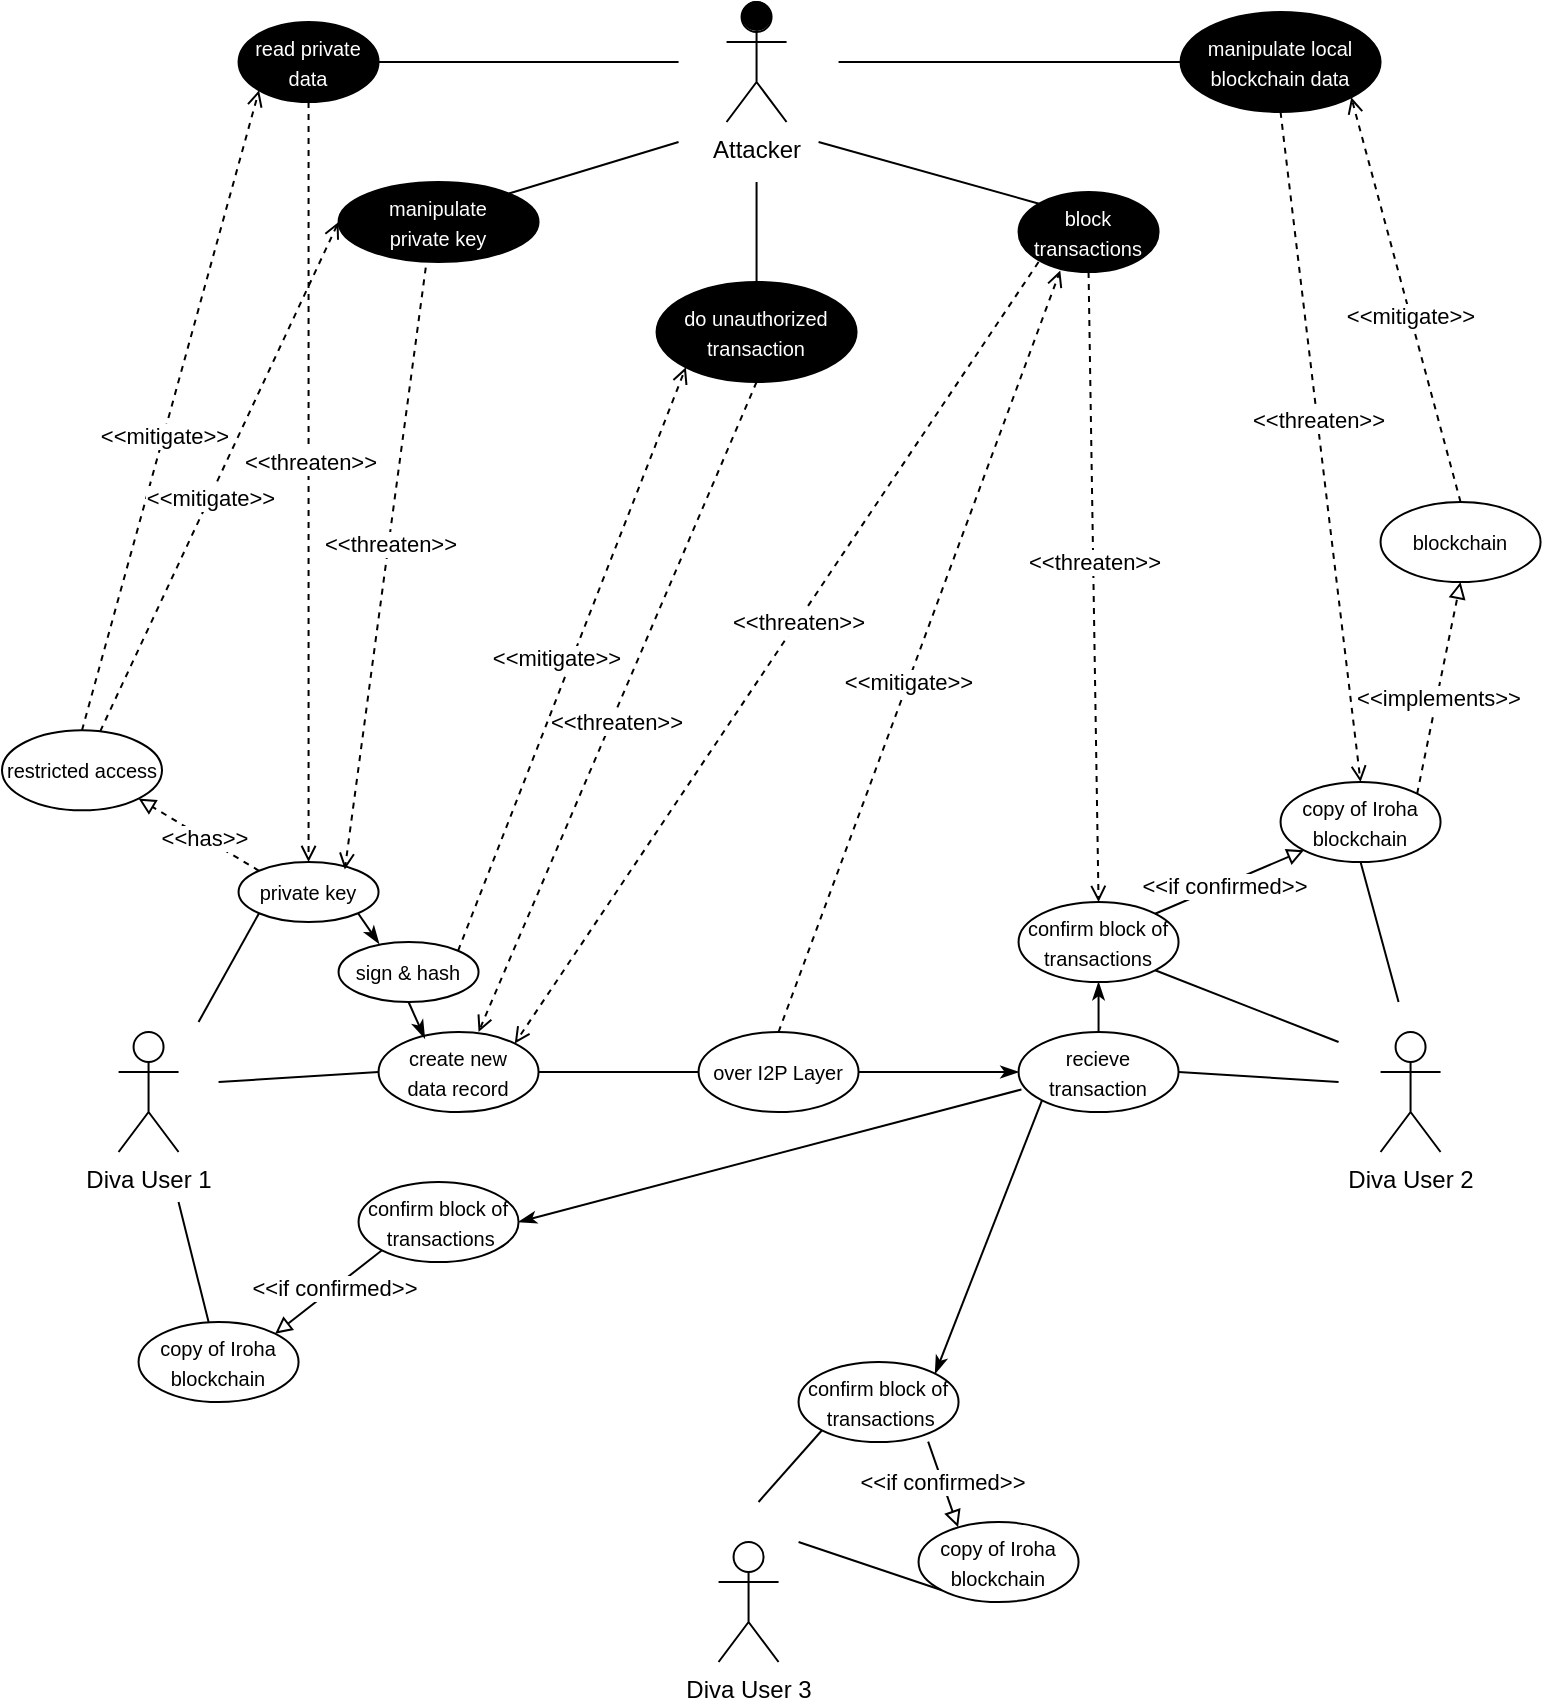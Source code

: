 <mxfile version="14.5.1" type="device"><diagram id="zhg6EChYt9wpAwBTIwBs" name="Page-1"><mxGraphModel dx="1718" dy="986" grid="1" gridSize="10" guides="1" tooltips="1" connect="1" arrows="1" fold="1" page="1" pageScale="1" pageWidth="827" pageHeight="1169" math="0" shadow="0"><root><mxCell id="0"/><mxCell id="1" parent="0"/><mxCell id="JpMrWSjULacvrmjF1_fq-1" value="Diva User 1" style="shape=umlActor;verticalLabelPosition=bottom;verticalAlign=top;html=1;outlineConnect=0;" parent="1" vertex="1"><mxGeometry x="88.28" y="555" width="30" height="60" as="geometry"/></mxCell><mxCell id="JpMrWSjULacvrmjF1_fq-10" value="" style="group" parent="1" vertex="1" connectable="0"><mxGeometry x="392.28" y="40" width="30" height="60" as="geometry"/></mxCell><mxCell id="JpMrWSjULacvrmjF1_fq-3" value="Attacker" style="shape=umlActor;verticalLabelPosition=bottom;verticalAlign=top;html=1;outlineConnect=0;" parent="JpMrWSjULacvrmjF1_fq-10" vertex="1"><mxGeometry width="30" height="60" as="geometry"/></mxCell><mxCell id="JpMrWSjULacvrmjF1_fq-9" value="" style="ellipse;whiteSpace=wrap;html=1;aspect=fixed;fillColor=#000000;" parent="JpMrWSjULacvrmjF1_fq-10" vertex="1"><mxGeometry x="8" width="14" height="14" as="geometry"/></mxCell><mxCell id="JpMrWSjULacvrmjF1_fq-11" value="&lt;span style=&quot;font-size: 10px&quot;&gt;private key&lt;/span&gt;" style="ellipse;whiteSpace=wrap;html=1;fillColor=#FFFFFF;" parent="1" vertex="1"><mxGeometry x="148.28" y="470" width="70" height="30" as="geometry"/></mxCell><mxCell id="JpMrWSjULacvrmjF1_fq-12" value="&lt;span style=&quot;font-size: 10px&quot;&gt;copy of Iroha blockchain&lt;/span&gt;" style="ellipse;whiteSpace=wrap;html=1;fillColor=#FFFFFF;" parent="1" vertex="1"><mxGeometry x="98.28" y="700" width="80" height="40" as="geometry"/></mxCell><mxCell id="JpMrWSjULacvrmjF1_fq-13" value="" style="endArrow=none;html=1;entryX=0;entryY=1;entryDx=0;entryDy=0;" parent="1" target="JpMrWSjULacvrmjF1_fq-11" edge="1"><mxGeometry width="50" height="50" relative="1" as="geometry"><mxPoint x="128.28" y="550" as="sourcePoint"/><mxPoint x="508.28" y="525" as="targetPoint"/></mxGeometry></mxCell><mxCell id="JpMrWSjULacvrmjF1_fq-14" value="" style="endArrow=none;html=1;" parent="1" target="JpMrWSjULacvrmjF1_fq-12" edge="1"><mxGeometry width="50" height="50" relative="1" as="geometry"><mxPoint x="118.28" y="640" as="sourcePoint"/><mxPoint x="113.28" y="495" as="targetPoint"/></mxGeometry></mxCell><mxCell id="JpMrWSjULacvrmjF1_fq-15" value="" style="endArrow=none;html=1;exitX=1;exitY=0.5;exitDx=0;exitDy=0;" parent="1" source="JpMrWSjULacvrmjF1_fq-56" edge="1"><mxGeometry width="50" height="50" relative="1" as="geometry"><mxPoint x="218.28" y="70.0" as="sourcePoint"/><mxPoint x="368.28" y="70" as="targetPoint"/></mxGeometry></mxCell><mxCell id="JpMrWSjULacvrmjF1_fq-18" value="" style="endArrow=none;html=1;exitX=1;exitY=0;exitDx=0;exitDy=0;" parent="1" source="JpMrWSjULacvrmjF1_fq-57" edge="1"><mxGeometry width="50" height="50" relative="1" as="geometry"><mxPoint x="273.853" y="143.994" as="sourcePoint"/><mxPoint x="368.28" y="110" as="targetPoint"/></mxGeometry></mxCell><mxCell id="JpMrWSjULacvrmjF1_fq-20" value="" style="endArrow=none;html=1;exitX=0;exitY=0.5;exitDx=0;exitDy=0;" parent="1" source="JpMrWSjULacvrmjF1_fq-58" edge="1"><mxGeometry width="50" height="50" relative="1" as="geometry"><mxPoint x="338.28" y="180" as="sourcePoint"/><mxPoint x="448.28" y="70" as="targetPoint"/></mxGeometry></mxCell><mxCell id="JpMrWSjULacvrmjF1_fq-23" value="" style="endArrow=none;html=1;exitX=0.5;exitY=0;exitDx=0;exitDy=0;" parent="1" source="JpMrWSjULacvrmjF1_fq-59" edge="1"><mxGeometry width="50" height="50" relative="1" as="geometry"><mxPoint x="348.28" y="190" as="sourcePoint"/><mxPoint x="407.28" y="130" as="targetPoint"/></mxGeometry></mxCell><mxCell id="JpMrWSjULacvrmjF1_fq-25" value="&lt;span style=&quot;font-size: 10px&quot;&gt;block transactions&lt;/span&gt;" style="ellipse;whiteSpace=wrap;html=1;fillColor=#000000;fontColor=#FFFFFF;" parent="1" vertex="1"><mxGeometry x="538.28" y="135" width="70" height="40" as="geometry"/></mxCell><mxCell id="JpMrWSjULacvrmjF1_fq-26" value="" style="endArrow=none;html=1;exitX=0;exitY=0;exitDx=0;exitDy=0;" parent="1" source="JpMrWSjULacvrmjF1_fq-25" edge="1"><mxGeometry width="50" height="50" relative="1" as="geometry"><mxPoint x="283.853" y="153.994" as="sourcePoint"/><mxPoint x="438.28" y="110" as="targetPoint"/></mxGeometry></mxCell><mxCell id="JpMrWSjULacvrmjF1_fq-27" value="Diva User 2" style="shape=umlActor;verticalLabelPosition=bottom;verticalAlign=top;html=1;outlineConnect=0;" parent="1" vertex="1"><mxGeometry x="719.28" y="555" width="30" height="60" as="geometry"/></mxCell><mxCell id="JpMrWSjULacvrmjF1_fq-29" value="&lt;span style=&quot;font-size: 10px&quot;&gt;copy of Iroha blockchain&lt;/span&gt;" style="ellipse;whiteSpace=wrap;html=1;fillColor=#FFFFFF;" parent="1" vertex="1"><mxGeometry x="669.28" y="430" width="80" height="40" as="geometry"/></mxCell><mxCell id="JpMrWSjULacvrmjF1_fq-31" value="" style="endArrow=none;html=1;entryX=0.5;entryY=1;entryDx=0;entryDy=0;" parent="1" target="JpMrWSjULacvrmjF1_fq-29" edge="1"><mxGeometry width="50" height="50" relative="1" as="geometry"><mxPoint x="728.28" y="540" as="sourcePoint"/><mxPoint x="744.28" y="495" as="targetPoint"/></mxGeometry></mxCell><mxCell id="JpMrWSjULacvrmjF1_fq-33" value="&lt;span style=&quot;font-size: 10px&quot;&gt;recieve transaction&lt;/span&gt;" style="ellipse;whiteSpace=wrap;html=1;fillColor=#FFFFFF;" parent="1" vertex="1"><mxGeometry x="538.28" y="555" width="80" height="40" as="geometry"/></mxCell><mxCell id="JpMrWSjULacvrmjF1_fq-34" value="" style="endArrow=none;html=1;entryX=1;entryY=0.5;entryDx=0;entryDy=0;" parent="1" target="JpMrWSjULacvrmjF1_fq-33" edge="1"><mxGeometry width="50" height="50" relative="1" as="geometry"><mxPoint x="698.28" y="580" as="sourcePoint"/><mxPoint x="656.564" y="529.142" as="targetPoint"/></mxGeometry></mxCell><mxCell id="JpMrWSjULacvrmjF1_fq-35" value="&lt;span style=&quot;font-size: 10px&quot;&gt;create new &lt;br&gt;data record&lt;/span&gt;" style="ellipse;whiteSpace=wrap;html=1;fillColor=#FFFFFF;" parent="1" vertex="1"><mxGeometry x="218.28" y="555" width="80" height="40" as="geometry"/></mxCell><mxCell id="JpMrWSjULacvrmjF1_fq-36" value="" style="endArrow=none;html=1;entryX=0;entryY=0.5;entryDx=0;entryDy=0;" parent="1" target="JpMrWSjULacvrmjF1_fq-35" edge="1"><mxGeometry width="50" height="50" relative="1" as="geometry"><mxPoint x="138.28" y="580" as="sourcePoint"/><mxPoint x="628.28" y="585" as="targetPoint"/></mxGeometry></mxCell><mxCell id="JpMrWSjULacvrmjF1_fq-37" value="" style="endArrow=none;html=1;entryX=1;entryY=0.5;entryDx=0;entryDy=0;exitX=0;exitY=0.5;exitDx=0;exitDy=0;startArrow=classicThin;startFill=1;" parent="1" source="JpMrWSjULacvrmjF1_fq-33" target="JpMrWSjULacvrmjF1_fq-35" edge="1"><mxGeometry width="50" height="50" relative="1" as="geometry"><mxPoint x="228.28" y="585" as="sourcePoint"/><mxPoint x="148.28" y="590" as="targetPoint"/></mxGeometry></mxCell><mxCell id="JpMrWSjULacvrmjF1_fq-39" value="&lt;span style=&quot;font-size: 10px&quot;&gt;over I2P Layer&lt;/span&gt;" style="ellipse;whiteSpace=wrap;html=1;fillColor=#FFFFFF;" parent="1" vertex="1"><mxGeometry x="378.28" y="555" width="80" height="40" as="geometry"/></mxCell><mxCell id="JpMrWSjULacvrmjF1_fq-40" value="" style="endArrow=open;html=1;dashed=1;exitX=0.5;exitY=1;exitDx=0;exitDy=0;entryX=0.5;entryY=0;entryDx=0;entryDy=0;endFill=0;" parent="1" source="JpMrWSjULacvrmjF1_fq-25" target="JpMrWSjULacvrmjF1_fq-89" edge="1"><mxGeometry width="50" height="50" relative="1" as="geometry"><mxPoint x="628.28" y="330" as="sourcePoint"/><mxPoint x="578.28" y="380" as="targetPoint"/></mxGeometry></mxCell><mxCell id="JpMrWSjULacvrmjF1_fq-60" value="&amp;lt;&amp;lt;threaten&amp;gt;&amp;gt;" style="edgeLabel;html=1;align=center;verticalAlign=middle;resizable=0;points=[];" parent="JpMrWSjULacvrmjF1_fq-40" vertex="1" connectable="0"><mxGeometry x="-0.08" relative="1" as="geometry"><mxPoint as="offset"/></mxGeometry></mxCell><mxCell id="JpMrWSjULacvrmjF1_fq-56" value="&lt;span style=&quot;font-size: 10px&quot;&gt;read private data&lt;/span&gt;" style="ellipse;whiteSpace=wrap;html=1;fillColor=#000000;fontColor=#FFFFFF;" parent="1" vertex="1"><mxGeometry x="148.28" y="50" width="70" height="40" as="geometry"/></mxCell><mxCell id="JpMrWSjULacvrmjF1_fq-57" value="&lt;span style=&quot;font-size: 10px&quot;&gt;manipulate &lt;br&gt;private key&lt;/span&gt;" style="ellipse;whiteSpace=wrap;html=1;fillColor=#000000;fontColor=#FFFFFF;" parent="1" vertex="1"><mxGeometry x="198.28" y="130" width="100" height="40" as="geometry"/></mxCell><mxCell id="JpMrWSjULacvrmjF1_fq-58" value="&lt;span style=&quot;font-size: 10px&quot;&gt;manipulate local blockchain data&lt;/span&gt;" style="ellipse;whiteSpace=wrap;html=1;fillColor=#000000;fontColor=#FFFFFF;" parent="1" vertex="1"><mxGeometry x="619.28" y="45" width="100" height="50" as="geometry"/></mxCell><mxCell id="JpMrWSjULacvrmjF1_fq-59" value="&lt;span style=&quot;font-size: 10px&quot;&gt;do unauthorized transaction&lt;/span&gt;" style="ellipse;whiteSpace=wrap;html=1;fillColor=#000000;fontColor=#FFFFFF;" parent="1" vertex="1"><mxGeometry x="357.28" y="180" width="100" height="50" as="geometry"/></mxCell><mxCell id="JpMrWSjULacvrmjF1_fq-61" value="" style="endArrow=open;html=1;dashed=1;exitX=0.5;exitY=0;exitDx=0;exitDy=0;entryX=0.298;entryY=0.982;entryDx=0;entryDy=0;endFill=0;entryPerimeter=0;" parent="1" source="JpMrWSjULacvrmjF1_fq-39" target="JpMrWSjULacvrmjF1_fq-25" edge="1"><mxGeometry width="50" height="50" relative="1" as="geometry"><mxPoint x="583.28" y="185" as="sourcePoint"/><mxPoint x="588.28" y="565" as="targetPoint"/></mxGeometry></mxCell><mxCell id="JpMrWSjULacvrmjF1_fq-62" value="&amp;lt;&amp;lt;mitigate&amp;gt;&amp;gt;" style="edgeLabel;html=1;align=center;verticalAlign=middle;resizable=0;points=[];" parent="JpMrWSjULacvrmjF1_fq-61" vertex="1" connectable="0"><mxGeometry x="-0.08" relative="1" as="geometry"><mxPoint as="offset"/></mxGeometry></mxCell><mxCell id="JpMrWSjULacvrmjF1_fq-64" value="&lt;span style=&quot;font-size: 10px&quot;&gt;sign &amp;amp; hash&lt;/span&gt;" style="ellipse;whiteSpace=wrap;html=1;fillColor=#FFFFFF;" parent="1" vertex="1"><mxGeometry x="198.28" y="510" width="70" height="30" as="geometry"/></mxCell><mxCell id="JpMrWSjULacvrmjF1_fq-65" value="" style="endArrow=open;html=1;dashed=1;entryX=1;entryY=0;entryDx=0;entryDy=0;endFill=0;" parent="1" target="JpMrWSjULacvrmjF1_fq-35" edge="1"><mxGeometry width="50" height="50" relative="1" as="geometry"><mxPoint x="548.28" y="170" as="sourcePoint"/><mxPoint x="588.28" y="565" as="targetPoint"/></mxGeometry></mxCell><mxCell id="JpMrWSjULacvrmjF1_fq-66" value="&amp;lt;&amp;lt;threaten&amp;gt;&amp;gt;" style="edgeLabel;html=1;align=center;verticalAlign=middle;resizable=0;points=[];" parent="JpMrWSjULacvrmjF1_fq-65" vertex="1" connectable="0"><mxGeometry x="-0.08" relative="1" as="geometry"><mxPoint as="offset"/></mxGeometry></mxCell><mxCell id="JpMrWSjULacvrmjF1_fq-69" value="" style="endArrow=classicThin;html=1;entryX=0.289;entryY=0.079;entryDx=0;entryDy=0;exitX=0.5;exitY=1;exitDx=0;exitDy=0;endFill=1;entryPerimeter=0;" parent="1" source="JpMrWSjULacvrmjF1_fq-64" target="JpMrWSjULacvrmjF1_fq-35" edge="1"><mxGeometry width="50" height="50" relative="1" as="geometry"><mxPoint x="228.28" y="585" as="sourcePoint"/><mxPoint x="148.28" y="590" as="targetPoint"/></mxGeometry></mxCell><mxCell id="JpMrWSjULacvrmjF1_fq-70" value="" style="endArrow=classicThin;html=1;entryX=0.29;entryY=0.031;entryDx=0;entryDy=0;exitX=1;exitY=1;exitDx=0;exitDy=0;endFill=1;entryPerimeter=0;" parent="1" source="JpMrWSjULacvrmjF1_fq-11" target="JpMrWSjULacvrmjF1_fq-64" edge="1"><mxGeometry width="50" height="50" relative="1" as="geometry"><mxPoint x="243.28" y="550" as="sourcePoint"/><mxPoint x="251.4" y="568.16" as="targetPoint"/></mxGeometry></mxCell><mxCell id="JpMrWSjULacvrmjF1_fq-71" value="" style="endArrow=open;html=1;dashed=1;entryX=0.685;entryY=0.037;entryDx=0;entryDy=0;endFill=0;exitX=0.5;exitY=1;exitDx=0;exitDy=0;entryPerimeter=0;" parent="1" source="JpMrWSjULacvrmjF1_fq-59" edge="1"><mxGeometry width="50" height="50" relative="1" as="geometry"><mxPoint x="447.18" y="229.47" as="sourcePoint"/><mxPoint x="268.28" y="555.0" as="targetPoint"/></mxGeometry></mxCell><mxCell id="JpMrWSjULacvrmjF1_fq-72" value="&amp;lt;&amp;lt;threaten&amp;gt;&amp;gt;" style="edgeLabel;html=1;align=center;verticalAlign=middle;resizable=0;points=[];" parent="JpMrWSjULacvrmjF1_fq-71" vertex="1" connectable="0"><mxGeometry x="-0.08" relative="1" as="geometry"><mxPoint x="-6.62" y="20.82" as="offset"/></mxGeometry></mxCell><mxCell id="JpMrWSjULacvrmjF1_fq-73" value="" style="endArrow=open;html=1;dashed=1;exitX=1;exitY=0;exitDx=0;exitDy=0;entryX=0;entryY=1;entryDx=0;entryDy=0;endFill=0;" parent="1" source="JpMrWSjULacvrmjF1_fq-64" target="JpMrWSjULacvrmjF1_fq-59" edge="1"><mxGeometry width="50" height="50" relative="1" as="geometry"><mxPoint x="428.28" y="565" as="sourcePoint"/><mxPoint x="569.14" y="184.28" as="targetPoint"/></mxGeometry></mxCell><mxCell id="JpMrWSjULacvrmjF1_fq-74" value="&amp;lt;&amp;lt;mitigate&amp;gt;&amp;gt;" style="edgeLabel;html=1;align=center;verticalAlign=middle;resizable=0;points=[];" parent="JpMrWSjULacvrmjF1_fq-73" vertex="1" connectable="0"><mxGeometry x="-0.08" relative="1" as="geometry"><mxPoint x="-3.34" y="-12.32" as="offset"/></mxGeometry></mxCell><mxCell id="JpMrWSjULacvrmjF1_fq-75" value="" style="endArrow=open;html=1;dashed=1;exitX=0.5;exitY=1;exitDx=0;exitDy=0;entryX=0.5;entryY=0;entryDx=0;entryDy=0;endFill=0;" parent="1" source="JpMrWSjULacvrmjF1_fq-56" target="JpMrWSjULacvrmjF1_fq-11" edge="1"><mxGeometry width="50" height="50" relative="1" as="geometry"><mxPoint x="583.28" y="185" as="sourcePoint"/><mxPoint x="588.28" y="565" as="targetPoint"/></mxGeometry></mxCell><mxCell id="JpMrWSjULacvrmjF1_fq-76" value="&amp;lt;&amp;lt;threaten&amp;gt;&amp;gt;" style="edgeLabel;html=1;align=center;verticalAlign=middle;resizable=0;points=[];" parent="JpMrWSjULacvrmjF1_fq-75" vertex="1" connectable="0"><mxGeometry x="-0.08" relative="1" as="geometry"><mxPoint y="5" as="offset"/></mxGeometry></mxCell><mxCell id="JpMrWSjULacvrmjF1_fq-83" value="Diva User 3" style="shape=umlActor;verticalLabelPosition=bottom;verticalAlign=top;html=1;outlineConnect=0;" parent="1" vertex="1"><mxGeometry x="388.28" y="810" width="30" height="60" as="geometry"/></mxCell><mxCell id="JpMrWSjULacvrmjF1_fq-84" value="&lt;span style=&quot;font-size: 10px&quot;&gt;copy of Iroha blockchain&lt;/span&gt;" style="ellipse;whiteSpace=wrap;html=1;fillColor=#FFFFFF;" parent="1" vertex="1"><mxGeometry x="488.28" y="800" width="80" height="40" as="geometry"/></mxCell><mxCell id="JpMrWSjULacvrmjF1_fq-85" value="" style="endArrow=none;html=1;entryX=0;entryY=1;entryDx=0;entryDy=0;" parent="1" target="JpMrWSjULacvrmjF1_fq-84" edge="1"><mxGeometry width="50" height="50" relative="1" as="geometry"><mxPoint x="428.28" y="810" as="sourcePoint"/><mxPoint x="413.28" y="750" as="targetPoint"/></mxGeometry></mxCell><mxCell id="JpMrWSjULacvrmjF1_fq-86" value="&lt;span style=&quot;font-size: 10px&quot;&gt;confirm&amp;nbsp;&lt;/span&gt;&lt;span style=&quot;font-size: 10px&quot;&gt;block of&lt;/span&gt;&lt;span style=&quot;font-size: 10px&quot;&gt;&lt;br&gt;&amp;nbsp;transactions&lt;/span&gt;" style="ellipse;whiteSpace=wrap;html=1;fillColor=#FFFFFF;" parent="1" vertex="1"><mxGeometry x="428.28" y="720" width="80" height="40" as="geometry"/></mxCell><mxCell id="JpMrWSjULacvrmjF1_fq-87" value="" style="endArrow=none;html=1;entryX=0;entryY=1;entryDx=0;entryDy=0;" parent="1" target="JpMrWSjULacvrmjF1_fq-86" edge="1"><mxGeometry width="50" height="50" relative="1" as="geometry"><mxPoint x="408.28" y="790" as="sourcePoint"/><mxPoint x="325.564" y="784.142" as="targetPoint"/></mxGeometry></mxCell><mxCell id="JpMrWSjULacvrmjF1_fq-88" value="&lt;span style=&quot;font-size: 10px&quot;&gt;confirm&amp;nbsp;&lt;/span&gt;&lt;span style=&quot;font-size: 10px&quot;&gt;block of&lt;/span&gt;&lt;span style=&quot;font-size: 10px&quot;&gt;&lt;br&gt;&amp;nbsp;transactions&lt;/span&gt;" style="ellipse;whiteSpace=wrap;html=1;fillColor=#FFFFFF;" parent="1" vertex="1"><mxGeometry x="208.28" y="630" width="80" height="40" as="geometry"/></mxCell><mxCell id="JpMrWSjULacvrmjF1_fq-89" value="&lt;span style=&quot;font-size: 10px&quot;&gt;confirm block of transactions&lt;/span&gt;" style="ellipse;whiteSpace=wrap;html=1;fillColor=#FFFFFF;" parent="1" vertex="1"><mxGeometry x="538.28" y="490" width="80" height="40" as="geometry"/></mxCell><mxCell id="JpMrWSjULacvrmjF1_fq-90" value="" style="endArrow=none;html=1;entryX=1;entryY=1;entryDx=0;entryDy=0;" parent="1" target="JpMrWSjULacvrmjF1_fq-89" edge="1"><mxGeometry width="50" height="50" relative="1" as="geometry"><mxPoint x="698.28" y="560" as="sourcePoint"/><mxPoint x="628.28" y="585" as="targetPoint"/></mxGeometry></mxCell><mxCell id="JpMrWSjULacvrmjF1_fq-91" value="" style="endArrow=none;html=1;entryX=0.5;entryY=0;entryDx=0;entryDy=0;exitX=0.5;exitY=1;exitDx=0;exitDy=0;startArrow=classicThin;startFill=1;endFill=0;" parent="1" source="JpMrWSjULacvrmjF1_fq-89" target="JpMrWSjULacvrmjF1_fq-33" edge="1"><mxGeometry width="50" height="50" relative="1" as="geometry"><mxPoint x="548.28" y="585" as="sourcePoint"/><mxPoint x="308.28" y="585" as="targetPoint"/></mxGeometry></mxCell><mxCell id="JpMrWSjULacvrmjF1_fq-92" value="" style="endArrow=none;html=1;entryX=0;entryY=1;entryDx=0;entryDy=0;exitX=1;exitY=0;exitDx=0;exitDy=0;startArrow=classicThin;startFill=1;endFill=0;" parent="1" source="JpMrWSjULacvrmjF1_fq-86" target="JpMrWSjULacvrmjF1_fq-33" edge="1"><mxGeometry width="50" height="50" relative="1" as="geometry"><mxPoint x="593.08" y="632.6" as="sourcePoint"/><mxPoint x="588.28" y="605" as="targetPoint"/></mxGeometry></mxCell><mxCell id="JpMrWSjULacvrmjF1_fq-93" value="" style="endArrow=none;html=1;entryX=0.018;entryY=0.718;entryDx=0;entryDy=0;exitX=1;exitY=0.5;exitDx=0;exitDy=0;startArrow=classicThin;startFill=1;endFill=0;entryPerimeter=0;" parent="1" source="JpMrWSjULacvrmjF1_fq-88" target="JpMrWSjULacvrmjF1_fq-33" edge="1"><mxGeometry width="50" height="50" relative="1" as="geometry"><mxPoint x="346.564" y="755.858" as="sourcePoint"/><mxPoint x="559.996" y="599.142" as="targetPoint"/></mxGeometry></mxCell><mxCell id="JpMrWSjULacvrmjF1_fq-98" value="" style="endArrow=open;html=1;dashed=1;exitX=0.5;exitY=1;exitDx=0;exitDy=0;entryX=0.5;entryY=0;entryDx=0;entryDy=0;endFill=0;" parent="1" source="JpMrWSjULacvrmjF1_fq-58" target="JpMrWSjULacvrmjF1_fq-29" edge="1"><mxGeometry width="50" height="50" relative="1" as="geometry"><mxPoint x="583.28" y="185" as="sourcePoint"/><mxPoint x="608.28" y="630" as="targetPoint"/></mxGeometry></mxCell><mxCell id="JpMrWSjULacvrmjF1_fq-99" value="&amp;lt;&amp;lt;threaten&amp;gt;&amp;gt;" style="edgeLabel;html=1;align=center;verticalAlign=middle;resizable=0;points=[];" parent="JpMrWSjULacvrmjF1_fq-98" vertex="1" connectable="0"><mxGeometry x="-0.08" relative="1" as="geometry"><mxPoint as="offset"/></mxGeometry></mxCell><mxCell id="JpMrWSjULacvrmjF1_fq-100" value="&lt;span style=&quot;font-size: 10px&quot;&gt;blockchain&lt;/span&gt;" style="ellipse;whiteSpace=wrap;html=1;fillColor=#FFFFFF;" parent="1" vertex="1"><mxGeometry x="719.28" y="290" width="80" height="40" as="geometry"/></mxCell><mxCell id="JpMrWSjULacvrmjF1_fq-101" value="" style="endArrow=open;html=1;dashed=1;exitX=0.5;exitY=0;exitDx=0;exitDy=0;entryX=1;entryY=1;entryDx=0;entryDy=0;endFill=0;" parent="1" source="JpMrWSjULacvrmjF1_fq-100" target="JpMrWSjULacvrmjF1_fq-58" edge="1"><mxGeometry width="50" height="50" relative="1" as="geometry"><mxPoint x="428.28" y="565" as="sourcePoint"/><mxPoint x="569.14" y="184.28" as="targetPoint"/></mxGeometry></mxCell><mxCell id="JpMrWSjULacvrmjF1_fq-102" value="&amp;lt;&amp;lt;mitigate&amp;gt;&amp;gt;" style="edgeLabel;html=1;align=center;verticalAlign=middle;resizable=0;points=[];" parent="JpMrWSjULacvrmjF1_fq-101" vertex="1" connectable="0"><mxGeometry x="-0.08" relative="1" as="geometry"><mxPoint as="offset"/></mxGeometry></mxCell><mxCell id="JpMrWSjULacvrmjF1_fq-103" value="" style="endArrow=block;html=1;dashed=1;entryX=0.5;entryY=1;entryDx=0;entryDy=0;endFill=0;exitX=1;exitY=0;exitDx=0;exitDy=0;" parent="1" source="JpMrWSjULacvrmjF1_fq-29" target="JpMrWSjULacvrmjF1_fq-100" edge="1"><mxGeometry width="50" height="50" relative="1" as="geometry"><mxPoint x="768.28" y="505" as="sourcePoint"/><mxPoint x="714.635" y="97.678" as="targetPoint"/></mxGeometry></mxCell><mxCell id="JpMrWSjULacvrmjF1_fq-104" value="&amp;lt;&amp;lt;implements&amp;gt;&amp;gt;" style="edgeLabel;html=1;align=center;verticalAlign=middle;resizable=0;points=[];" parent="JpMrWSjULacvrmjF1_fq-103" vertex="1" connectable="0"><mxGeometry x="-0.08" relative="1" as="geometry"><mxPoint as="offset"/></mxGeometry></mxCell><mxCell id="JpMrWSjULacvrmjF1_fq-105" value="" style="endArrow=open;html=1;dashed=1;exitX=0.436;exitY=1.069;exitDx=0;exitDy=0;entryX=0.759;entryY=0.124;entryDx=0;entryDy=0;endFill=0;exitPerimeter=0;entryPerimeter=0;" parent="1" source="JpMrWSjULacvrmjF1_fq-57" target="JpMrWSjULacvrmjF1_fq-11" edge="1"><mxGeometry width="50" height="50" relative="1" as="geometry"><mxPoint x="193.28" y="100.0" as="sourcePoint"/><mxPoint x="193.28" y="480" as="targetPoint"/></mxGeometry></mxCell><mxCell id="JpMrWSjULacvrmjF1_fq-106" value="&amp;lt;&amp;lt;threaten&amp;gt;&amp;gt;" style="edgeLabel;html=1;align=center;verticalAlign=middle;resizable=0;points=[];" parent="JpMrWSjULacvrmjF1_fq-105" vertex="1" connectable="0"><mxGeometry x="-0.08" relative="1" as="geometry"><mxPoint as="offset"/></mxGeometry></mxCell><mxCell id="JpMrWSjULacvrmjF1_fq-113" value="" style="endArrow=block;html=1;dashed=1;entryX=1;entryY=1;entryDx=0;entryDy=0;endFill=0;exitX=0;exitY=0;exitDx=0;exitDy=0;" parent="1" source="JpMrWSjULacvrmjF1_fq-11" target="JpMrWSjULacvrmjF1_fq-117" edge="1"><mxGeometry width="50" height="50" relative="1" as="geometry"><mxPoint x="8.284" y="484.998" as="sourcePoint"/><mxPoint x="70.0" y="444.14" as="targetPoint"/></mxGeometry></mxCell><mxCell id="JpMrWSjULacvrmjF1_fq-114" value="&amp;lt;&amp;lt;has&amp;gt;&amp;gt;" style="edgeLabel;html=1;align=center;verticalAlign=middle;resizable=0;points=[];" parent="JpMrWSjULacvrmjF1_fq-113" vertex="1" connectable="0"><mxGeometry x="-0.08" relative="1" as="geometry"><mxPoint as="offset"/></mxGeometry></mxCell><mxCell id="JpMrWSjULacvrmjF1_fq-115" value="" style="endArrow=open;html=1;dashed=1;exitX=0.5;exitY=0;exitDx=0;exitDy=0;entryX=0;entryY=1;entryDx=0;entryDy=0;endFill=0;" parent="1" source="JpMrWSjULacvrmjF1_fq-117" target="JpMrWSjULacvrmjF1_fq-56" edge="1"><mxGeometry width="50" height="50" relative="1" as="geometry"><mxPoint x="-250.0" y="559.14" as="sourcePoint"/><mxPoint x="26.355" y="81.818" as="targetPoint"/></mxGeometry></mxCell><mxCell id="JpMrWSjULacvrmjF1_fq-116" value="&amp;lt;&amp;lt;mitigate&amp;gt;&amp;gt;" style="edgeLabel;html=1;align=center;verticalAlign=middle;resizable=0;points=[];" parent="JpMrWSjULacvrmjF1_fq-115" vertex="1" connectable="0"><mxGeometry x="-0.08" relative="1" as="geometry"><mxPoint as="offset"/></mxGeometry></mxCell><mxCell id="JpMrWSjULacvrmjF1_fq-117" value="&lt;span style=&quot;font-size: 10px&quot;&gt;restricted access&lt;/span&gt;" style="ellipse;whiteSpace=wrap;html=1;fillColor=#FFFFFF;" parent="1" vertex="1"><mxGeometry x="30.0" y="404.14" width="80" height="40" as="geometry"/></mxCell><mxCell id="JpMrWSjULacvrmjF1_fq-119" value="" style="endArrow=block;html=1;exitX=0.81;exitY=0.996;exitDx=0;exitDy=0;endFill=0;entryX=0.247;entryY=0.065;entryDx=0;entryDy=0;exitPerimeter=0;entryPerimeter=0;" parent="1" source="JpMrWSjULacvrmjF1_fq-86" target="JpMrWSjULacvrmjF1_fq-84" edge="1"><mxGeometry width="50" height="50" relative="1" as="geometry"><mxPoint x="428.28" y="565" as="sourcePoint"/><mxPoint x="478.28" y="720" as="targetPoint"/></mxGeometry></mxCell><mxCell id="JpMrWSjULacvrmjF1_fq-120" value="&amp;lt;&amp;lt;if confirmed&amp;gt;&amp;gt;" style="edgeLabel;html=1;align=center;verticalAlign=middle;resizable=0;points=[];" parent="JpMrWSjULacvrmjF1_fq-119" vertex="1" connectable="0"><mxGeometry x="-0.08" relative="1" as="geometry"><mxPoint as="offset"/></mxGeometry></mxCell><mxCell id="JpMrWSjULacvrmjF1_fq-121" value="" style="endArrow=block;html=1;exitX=0;exitY=1;exitDx=0;exitDy=0;endFill=0;entryX=1;entryY=0;entryDx=0;entryDy=0;" parent="1" source="JpMrWSjULacvrmjF1_fq-88" target="JpMrWSjULacvrmjF1_fq-12" edge="1"><mxGeometry width="50" height="50" relative="1" as="geometry"><mxPoint x="358.28" y="770" as="sourcePoint"/><mxPoint x="458.28" y="770" as="targetPoint"/></mxGeometry></mxCell><mxCell id="JpMrWSjULacvrmjF1_fq-122" value="&amp;lt;&amp;lt;if confirmed&amp;gt;&amp;gt;" style="edgeLabel;html=1;align=center;verticalAlign=middle;resizable=0;points=[];" parent="JpMrWSjULacvrmjF1_fq-121" vertex="1" connectable="0"><mxGeometry x="-0.08" relative="1" as="geometry"><mxPoint as="offset"/></mxGeometry></mxCell><mxCell id="JpMrWSjULacvrmjF1_fq-125" value="" style="endArrow=block;html=1;exitX=1;exitY=0;exitDx=0;exitDy=0;endFill=0;entryX=0;entryY=1;entryDx=0;entryDy=0;" parent="1" source="JpMrWSjULacvrmjF1_fq-89" target="JpMrWSjULacvrmjF1_fq-29" edge="1"><mxGeometry width="50" height="50" relative="1" as="geometry"><mxPoint x="209.996" y="664.142" as="sourcePoint"/><mxPoint x="348.28" y="720" as="targetPoint"/></mxGeometry></mxCell><mxCell id="JpMrWSjULacvrmjF1_fq-126" value="&amp;lt;&amp;lt;if confirmed&amp;gt;&amp;gt;" style="edgeLabel;html=1;align=center;verticalAlign=middle;resizable=0;points=[];" parent="JpMrWSjULacvrmjF1_fq-125" vertex="1" connectable="0"><mxGeometry x="-0.08" relative="1" as="geometry"><mxPoint as="offset"/></mxGeometry></mxCell><mxCell id="6pWM9q1jG_Mda0gnqQiZ-1" value="" style="endArrow=open;html=1;dashed=1;entryX=0;entryY=0.5;entryDx=0;entryDy=0;endFill=0;" parent="1" source="JpMrWSjULacvrmjF1_fq-117" target="JpMrWSjULacvrmjF1_fq-57" edge="1"><mxGeometry width="50" height="50" relative="1" as="geometry"><mxPoint x="80.0" y="414.14" as="sourcePoint"/><mxPoint x="168.531" y="94.142" as="targetPoint"/></mxGeometry></mxCell><mxCell id="6pWM9q1jG_Mda0gnqQiZ-2" value="&amp;lt;&amp;lt;mitigate&amp;gt;&amp;gt;" style="edgeLabel;html=1;align=center;verticalAlign=middle;resizable=0;points=[];" parent="6pWM9q1jG_Mda0gnqQiZ-1" vertex="1" connectable="0"><mxGeometry x="-0.08" relative="1" as="geometry"><mxPoint as="offset"/></mxGeometry></mxCell></root></mxGraphModel></diagram></mxfile>